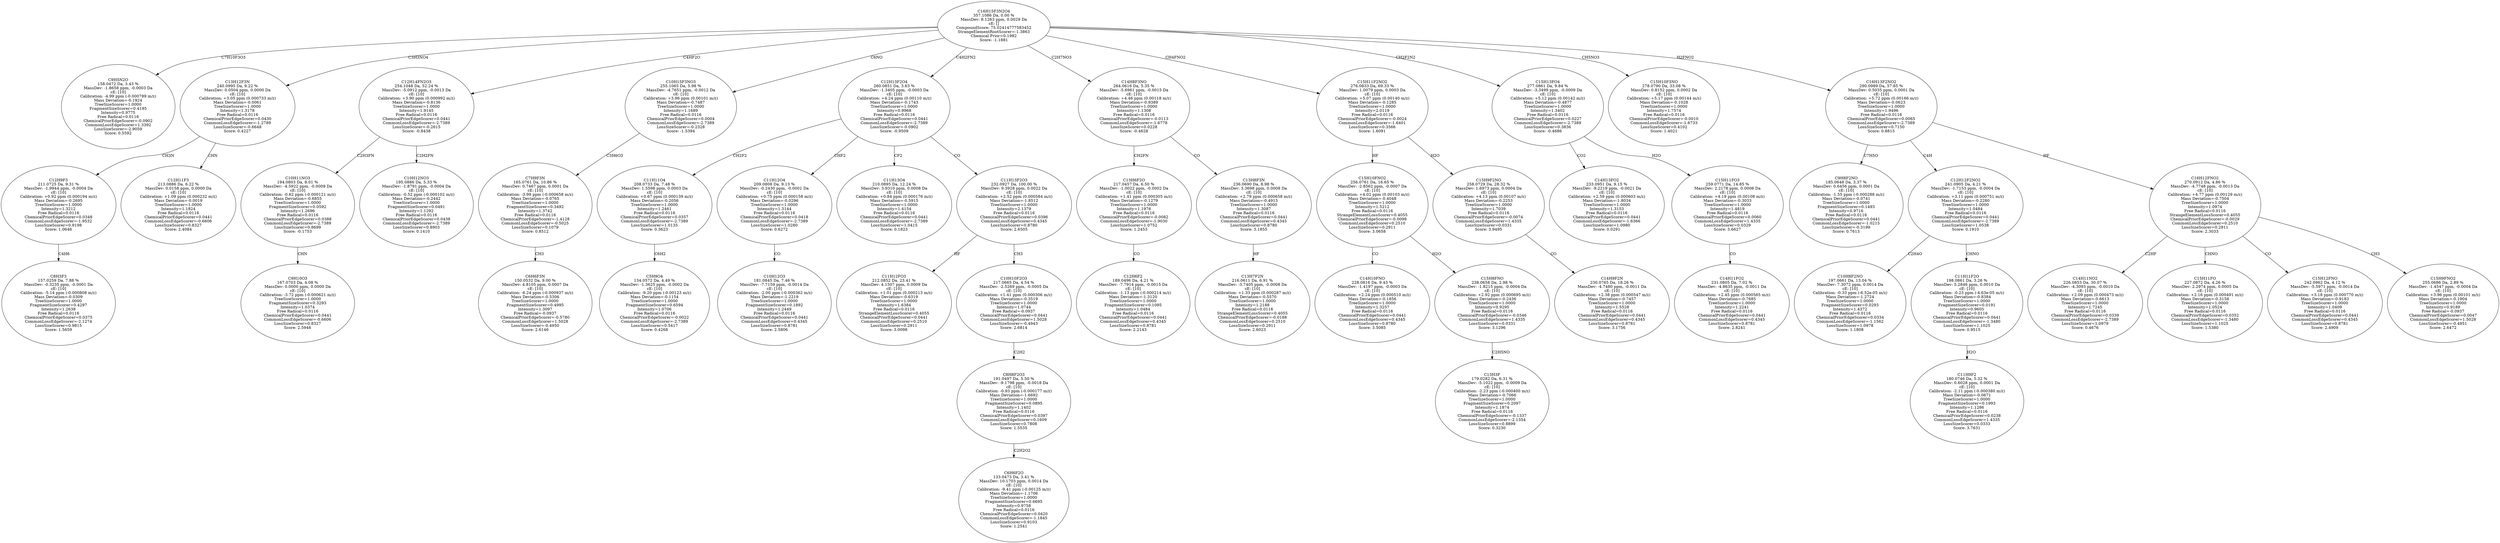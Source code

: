 strict digraph {
v1 [label="C9H5N2O\n158.0472 Da, 3.43 %\nMassDev: -1.8658 ppm, -0.0003 Da\ncE: [10]\nCalibration: -4.99 ppm (-0.000789 m/z)\nMass Deviation=-0.1924\nTreeSizeScorer=1.0000\nFragmentSizeScorer=0.4195\nIntensity=0.9775\nFree Radical=0.0116\nChemicalPriorEdgeScorer=-0.0902\nCommonLossEdgeScorer=1.3392\nLossSizeScorer=-2.9059\nScore: 0.5592"];
v2 [label="C8H3F3\n157.0259 Da, 7.88 %\nMassDev: -0.3235 ppm, -0.0001 Da\ncE: [10]\nCalibration: -5.14 ppm (-0.000808 m/z)\nMass Deviation=-0.0309\nTreeSizeScorer=1.0000\nFragmentSizeScorer=0.4297\nIntensity=1.2638\nFree Radical=0.0116\nChemicalPriorEdgeScorer=0.0375\nCommonLossEdgeScorer=-2.1274\nLossSizeScorer=0.9815\nScore: 1.5659"];
v3 [label="C12H9F3\n211.0725 Da, 9.31 %\nMassDev: -1.9944 ppm, -0.0004 Da\ncE: [10]\nCalibration: +0.92 ppm (0.000194 m/z)\nMass Deviation=-0.2695\nTreeSizeScorer=1.0000\nIntensity=1.3212\nFree Radical=0.0116\nChemicalPriorEdgeScorer=0.0348\nCommonLossEdgeScorer=-1.9532\nLossSizeScorer=0.9198\nScore: 1.0646"];
v4 [label="C12H11F3\n213.0886 Da, 6.22 %\nMassDev: 0.0158 ppm, 0.0000 Da\ncE: [10]\nCalibration: +1.09 ppm (0.000232 m/z)\nMass Deviation=-0.0019\nTreeSizeScorer=1.0000\nIntensity=1.1824\nFree Radical=0.0116\nChemicalPriorEdgeScorer=0.0441\nCommonLossEdgeScorer=-0.6606\nLossSizeScorer=0.8327\nScore: 2.4084"];
v5 [label="C13H12F3N\n240.0995 Da, 9.22 %\nMassDev: 0.0504 ppm, 0.0000 Da\ncE: [10]\nCalibration: +3.05 ppm (0.000733 m/z)\nMass Deviation=-0.0061\nTreeSizeScorer=1.0000\nIntensity=1.3178\nFree Radical=0.0116\nChemicalPriorEdgeScorer=0.0430\nCommonLossEdgeScorer=-1.2789\nLossSizeScorer=-0.6648\nScore: 0.4227"];
v6 [label="C9H10O3\n167.0703 Da, 4.08 %\nMassDev: 0.0000 ppm, 0.0000 Da\ncE: [10]\nCalibration: -3.72 ppm (-0.000621 m/z)\nTreeSizeScorer=1.0000\nFragmentSizeScorer=0.3293\nIntensity=1.0374\nFree Radical=0.0116\nChemicalPriorEdgeScorer=0.0441\nCommonLossEdgeScorer=-0.6606\nLossSizeScorer=0.8327\nScore: 2.5946"];
v7 [label="C10H11NO3\n194.0803 Da, 8.01 %\nMassDev: -4.5922 ppm, -0.0009 Da\ncE: [10]\nCalibration: -0.62 ppm (-0.000121 m/z)\nMass Deviation=-0.6855\nTreeSizeScorer=1.0000\nFragmentSizeScorer=0.0592\nIntensity=1.2696\nFree Radical=0.0116\nChemicalPriorEdgeScorer=0.0388\nCommonLossEdgeScorer=-2.7389\nLossSizeScorer=0.8699\nScore: -0.1753"];
v8 [label="C10H12NO3\n195.0886 Da, 5.33 %\nMassDev: -1.8791 ppm, -0.0004 Da\ncE: [10]\nCalibration: -0.52 ppm (-0.000102 m/z)\nMass Deviation=-0.2442\nTreeSizeScorer=1.0000\nFragmentSizeScorer=0.0491\nIntensity=1.1292\nFree Radical=0.0116\nChemicalPriorEdgeScorer=0.0438\nCommonLossEdgeScorer=-2.7389\nLossSizeScorer=0.8903\nScore: 0.1410"];
v9 [label="C12H14FN2O3\n254.1048 Da, 52.24 %\nMassDev: -5.0912 ppm, -0.0013 Da\ncE: [10]\nCalibration: +3.90 ppm (0.000992 m/z)\nMass Deviation=-0.8136\nTreeSizeScorer=1.0000\nIntensity=1.9145\nFree Radical=0.0116\nChemicalPriorEdgeScorer=0.0441\nCommonLossEdgeScorer=-2.7389\nLossSizeScorer=-0.2615\nScore: -0.8438"];
v10 [label="C6H6F3N\n150.0532 Da, 9.00 %\nMassDev: 4.8105 ppm, 0.0007 Da\ncE: [10]\nCalibration: -6.24 ppm (-0.000937 m/z)\nMass Deviation=-0.5306\nTreeSizeScorer=1.0000\nFragmentSizeScorer=0.4995\nIntensity=1.3097\nFree Radical=-0.0937\nChemicalPriorEdgeScorer=-0.5780\nCommonLossEdgeScorer=1.5028\nLossSizeScorer=-0.4950\nScore: 2.6146"];
v11 [label="C7H9F3N\n165.0761 Da, 10.86 %\nMassDev: 0.7467 ppm, 0.0001 Da\ncE: [10]\nCalibration: -3.99 ppm (-0.000658 m/z)\nMass Deviation=-0.0765\nTreeSizeScorer=1.0000\nFragmentSizeScorer=0.3492\nIntensity=1.3742\nFree Radical=0.0116\nChemicalPriorEdgeScorer=-1.4128\nCommonLossEdgeScorer=-0.5025\nLossSizeScorer=0.1079\nScore: 0.8512"];
v12 [label="C10H15F3NO3\n255.1065 Da, 5.98 %\nMassDev: -4.7651 ppm, -0.0012 Da\ncE: [10]\nCalibration: +3.96 ppm (0.00101 m/z)\nMass Deviation=-0.7487\nTreeSizeScorer=1.0000\nIntensity=1.1689\nFree Radical=0.0116\nChemicalPriorEdgeScorer=0.0004\nCommonLossEdgeScorer=-2.7389\nLossSizeScorer=-0.2328\nScore: -1.5394"];
v13 [label="C5H9O4\n134.0572 Da, 4.49 %\nMassDev: -1.3625 ppm, -0.0002 Da\ncE: [10]\nCalibration: -9.20 ppm (-0.00123 m/z)\nMass Deviation=-0.1154\nTreeSizeScorer=1.0000\nFragmentSizeScorer=0.6594\nIntensity=1.0706\nFree Radical=0.0116\nChemicalPriorEdgeScorer=-0.0022\nCommonLossEdgeScorer=-2.7389\nLossSizeScorer=0.5417\nScore: 0.4268"];
v14 [label="C11H11O4\n208.0733 Da, 7.48 %\nMassDev: 1.5598 ppm, 0.0003 Da\ncE: [10]\nCalibration: +0.67 ppm (0.000139 m/z)\nMass Deviation=-0.2056\nTreeSizeScorer=1.0000\nIntensity=1.2461\nFree Radical=0.0116\nChemicalPriorEdgeScorer=0.0357\nCommonLossEdgeScorer=-2.7389\nLossSizeScorer=1.0135\nScore: 0.3623"];
v15 [label="C10H12O3\n181.0845 Da, 7.46 %\nMassDev: -7.7159 ppm, -0.0014 Da\ncE: [10]\nCalibration: -2.00 ppm (-0.000362 m/z)\nMass Deviation=-1.2219\nTreeSizeScorer=1.0000\nFragmentSizeScorer=0.1892\nIntensity=1.2449\nFree Radical=0.0116\nChemicalPriorEdgeScorer=0.0441\nCommonLossEdgeScorer=0.4345\nLossSizeScorer=0.8781\nScore: 2.5806"];
v16 [label="C11H12O4\n209.0808 Da, 9.13 %\nMassDev: -0.2430 ppm, -0.0001 Da\ncE: [10]\nCalibration: +0.75 ppm (0.000158 m/z)\nMass Deviation=-0.0296\nTreeSizeScorer=1.0000\nIntensity=1.3144\nFree Radical=0.0116\nChemicalPriorEdgeScorer=0.0418\nCommonLossEdgeScorer=-2.7389\nLossSizeScorer=1.0280\nScore: 0.6272"];
v17 [label="C11H13O4\n210.0895 Da, 12.24 %\nMassDev: 3.9310 ppm, 0.0008 Da\ncE: [10]\nCalibration: +0.84 ppm (0.000176 m/z)\nMass Deviation=-0.5915\nTreeSizeScorer=1.0000\nIntensity=1.4154\nFree Radical=0.0116\nChemicalPriorEdgeScorer=0.0441\nCommonLossEdgeScorer=-2.7389\nLossSizeScorer=1.0415\nScore: 0.1823"];
v18 [label="C11H12FO3\n212.0852 Da, 23.41 %\nMassDev: 4.1507 ppm, 0.0009 Da\ncE: [10]\nCalibration: +1.01 ppm (0.000213 m/z)\nMass Deviation=-0.6319\nTreeSizeScorer=1.0000\nIntensity=1.6384\nFree Radical=0.0116\nStrangeElementLossScorer=0.4055\nChemicalPriorEdgeScorer=0.0441\nCommonLossEdgeScorer=0.2510\nLossSizeScorer=0.2911\nScore: 3.0098"];
v19 [label="C6H6F2O\n133.0473 Da, 3.41 %\nMassDev: 10.1703 ppm, 0.0014 Da\ncE: [10]\nCalibration: -9.41 ppm (-0.00125 m/z)\nMass Deviation=-1.1706\nTreeSizeScorer=1.0000\nFragmentSizeScorer=0.6695\nIntensity=0.9758\nFree Radical=0.0116\nChemicalPriorEdgeScorer=0.0420\nCommonLossEdgeScorer=-1.1845\nLossSizeScorer=0.9103\nScore: 1.2541"];
v20 [label="C8H8F2O3\n191.0497 Da, 5.50 %\nMassDev: -9.1798 ppm, -0.0018 Da\ncE: [10]\nCalibration: -0.93 ppm (-0.000177 m/z)\nMass Deviation=-1.6692\nTreeSizeScorer=1.0000\nFragmentSizeScorer=0.0895\nIntensity=1.1402\nFree Radical=0.0116\nChemicalPriorEdgeScorer=0.0397\nCommonLossEdgeScorer=0.1609\nLossSizeScorer=0.7808\nScore: 1.5535"];
v21 [label="C10H10F2O3\n217.0665 Da, 4.54 %\nMassDev: -2.5269 ppm, -0.0005 Da\ncE: [10]\nCalibration: +1.41 ppm (0.000306 m/z)\nMass Deviation=-0.3519\nTreeSizeScorer=1.0000\nIntensity=1.0744\nFree Radical=-0.0937\nChemicalPriorEdgeScorer=0.0441\nCommonLossEdgeScorer=1.5028\nLossSizeScorer=-0.4943\nScore: 2.6814"];
v22 [label="C11H13F2O3\n232.0927 Da, 100.00 %\nMassDev: 9.3928 ppm, 0.0022 Da\ncE: [10]\nCalibration: +2.52 ppm (0.000584 m/z)\nMass Deviation=-1.8512\nTreeSizeScorer=1.0000\nIntensity=2.1379\nFree Radical=0.0116\nChemicalPriorEdgeScorer=0.0396\nCommonLossEdgeScorer=0.4345\nLossSizeScorer=0.8780\nScore: 2.6505"];
v23 [label="C12H13F2O4\n260.0851 Da, 3.63 %\nMassDev: -1.3405 ppm, -0.0003 Da\ncE: [10]\nCalibration: +4.24 ppm (0.00110 m/z)\nMass Deviation=-0.1743\nTreeSizeScorer=1.0000\nIntensity=0.9968\nFree Radical=0.0116\nChemicalPriorEdgeScorer=0.0441\nCommonLossEdgeScorer=-2.7389\nLossSizeScorer=-0.0902\nScore: -0.9509"];
v24 [label="C12H6F2\n189.0496 Da, 4.21 %\nMassDev: -7.7914 ppm, -0.0015 Da\ncE: [10]\nCalibration: -1.13 ppm (-0.000214 m/z)\nMass Deviation=-1.3120\nTreeSizeScorer=1.0000\nFragmentSizeScorer=0.1095\nIntensity=1.0484\nFree Radical=0.0116\nChemicalPriorEdgeScorer=0.0441\nCommonLossEdgeScorer=0.4345\nLossSizeScorer=0.8781\nScore: 2.2143"];
v25 [label="C13H6F2O\n217.0457 Da, 6.50 %\nMassDev: -1.0022 ppm, -0.0002 Da\ncE: [10]\nCalibration: +1.41 ppm (0.000305 m/z)\nMass Deviation=-0.1279\nTreeSizeScorer=1.0000\nIntensity=1.1976\nFree Radical=0.0116\nChemicalPriorEdgeScorer=-0.0082\nCommonLossEdgeScorer=-1.9030\nLossSizeScorer=1.0752\nScore: 1.2453"];
v26 [label="C13H7F2N\n216.0611 Da, 6.91 %\nMassDev: -3.7405 ppm, -0.0008 Da\ncE: [10]\nCalibration: +1.33 ppm (0.000287 m/z)\nMass Deviation=-0.5570\nTreeSizeScorer=1.0000\nIntensity=1.2188\nFree Radical=0.0116\nStrangeElementLossScorer=0.4055\nChemicalPriorEdgeScorer=-0.0188\nCommonLossEdgeScorer=0.2510\nLossSizeScorer=0.2911\nScore: 2.6023"];
v27 [label="C13H8F3N\n236.0690 Da, 8.98 %\nMassDev: 3.3698 ppm, 0.0008 Da\ncE: [10]\nCalibration: +2.79 ppm (0.000658 m/z)\nMass Deviation=-0.4915\nTreeSizeScorer=1.0000\nIntensity=1.3087\nFree Radical=0.0116\nChemicalPriorEdgeScorer=0.0441\nCommonLossEdgeScorer=0.4345\nLossSizeScorer=0.8780\nScore: 3.1855"];
v28 [label="C14H8F3NO\n264.0616 Da, 5.35 %\nMassDev: -5.6961 ppm, -0.0015 Da\ncE: [10]\nCalibration: +4.46 ppm (0.00118 m/z)\nMass Deviation=-0.9389\nTreeSizeScorer=1.0000\nIntensity=1.1308\nFree Radical=0.0116\nChemicalPriorEdgeScorer=-0.0113\nCommonLossEdgeScorer=-1.6778\nLossSizeScorer=0.0228\nScore: -0.4628"];
v29 [label="C14H10FNO\n228.0816 Da, 9.43 %\nMassDev: -1.4197 ppm, -0.0003 Da\ncE: [10]\nCalibration: +2.24 ppm (0.000510 m/z)\nMass Deviation=-0.1856\nTreeSizeScorer=1.0000\nIntensity=1.3257\nFree Radical=0.0116\nChemicalPriorEdgeScorer=0.0441\nCommonLossEdgeScorer=0.4345\nLossSizeScorer=0.8780\nScore: 3.5085"];
v30 [label="C13H3F\n179.0282 Da, 6.31 %\nMassDev: -5.1022 ppm, -0.0009 Da\ncE: [10]\nCalibration: -2.23 ppm (-0.000400 m/z)\nMass Deviation=-0.7066\nTreeSizeScorer=1.0000\nFragmentSizeScorer=0.2097\nIntensity=1.1874\nFree Radical=0.0116\nChemicalPriorEdgeScorer=-0.1337\nCommonLossEdgeScorer=-2.1354\nLossSizeScorer=0.8899\nScore: 0.3230"];
v31 [label="C15H8FNO\n238.0658 Da, 2.98 %\nMassDev: -1.8215 ppm, -0.0004 Da\ncE: [10]\nCalibration: +2.92 ppm (0.000695 m/z)\nMass Deviation=-0.2436\nTreeSizeScorer=1.0000\nIntensity=0.9295\nFree Radical=0.0116\nChemicalPriorEdgeScorer=-0.0346\nCommonLossEdgeScorer=1.4335\nLossSizeScorer=0.0331\nScore: 3.1296"];
v32 [label="C15H10FNO2\n256.0761 Da, 16.65 %\nMassDev: -2.8562 ppm, -0.0007 Da\ncE: [10]\nCalibration: +4.02 ppm (0.00103 m/z)\nMass Deviation=-0.4048\nTreeSizeScorer=1.0000\nIntensity=1.5212\nFree Radical=0.0116\nStrangeElementLossScorer=0.4055\nChemicalPriorEdgeScorer=-0.0098\nCommonLossEdgeScorer=0.2510\nLossSizeScorer=0.2911\nScore: 3.0658"];
v33 [label="C14H9F2N\n230.0765 Da, 18.26 %\nMassDev: -4.7480 ppm, -0.0011 Da\ncE: [10]\nCalibration: +2.38 ppm (0.000547 m/z)\nMass Deviation=-0.7457\nTreeSizeScorer=1.0000\nIntensity=1.5528\nFree Radical=0.0116\nChemicalPriorEdgeScorer=0.0441\nCommonLossEdgeScorer=0.4345\nLossSizeScorer=0.8781\nScore: 3.1756"];
v34 [label="C15H9F2NO\n258.0729 Da, 28.32 %\nMassDev: 1.6973 ppm, 0.0004 Da\ncE: [10]\nCalibration: +4.13 ppm (0.00107 m/z)\nMass Deviation=-0.2253\nTreeSizeScorer=1.0000\nIntensity=1.7039\nFree Radical=0.0116\nChemicalPriorEdgeScorer=-0.0074\nCommonLossEdgeScorer=1.4335\nLossSizeScorer=0.0331\nScore: 3.9495"];
v35 [label="C15H11F2NO2\n276.0833 Da, 69.33 %\nMassDev: 1.0079 ppm, 0.0003 Da\ncE: [10]\nCalibration: +5.07 ppm (0.00140 m/z)\nMass Deviation=-0.1285\nTreeSizeScorer=1.0000\nIntensity=2.0119\nFree Radical=0.0116\nChemicalPriorEdgeScorer=-0.0024\nCommonLossEdgeScorer=-1.6401\nLossSizeScorer=0.3566\nScore: 1.6091"];
v36 [label="C14H13FO2\n233.0951 Da, 9.15 %\nMassDev: -9.2219 ppm, -0.0021 Da\ncE: [10]\nCalibration: +2.59 ppm (0.000603 m/z)\nMass Deviation=-1.8034\nTreeSizeScorer=1.0000\nIntensity=1.3153\nFree Radical=0.0116\nChemicalPriorEdgeScorer=0.0441\nCommonLossEdgeScorer=-1.6366\nLossSizeScorer=1.0980\nScore: 0.0291"];
v37 [label="C14H11FO2\n231.0805 Da, 7.02 %\nMassDev: -4.8635 ppm, -0.0011 Da\ncE: [10]\nCalibration: +2.45 ppm (0.000565 m/z)\nMass Deviation=-0.7685\nTreeSizeScorer=1.0000\nIntensity=1.2241\nFree Radical=0.0116\nChemicalPriorEdgeScorer=0.0441\nCommonLossEdgeScorer=0.4345\nLossSizeScorer=0.8781\nScore: 2.8241"];
v38 [label="C15H11FO3\n259.0771 Da, 14.85 %\nMassDev: 2.2178 ppm, 0.0006 Da\ncE: [10]\nCalibration: +4.19 ppm (0.00108 m/z)\nMass Deviation=-0.3033\nTreeSizeScorer=1.0000\nIntensity=1.4819\nFree Radical=0.0116\nChemicalPriorEdgeScorer=0.0060\nCommonLossEdgeScorer=1.4335\nLossSizeScorer=0.0329\nScore: 3.6627"];
v39 [label="C15H13FO4\n277.0861 Da, 9.84 %\nMassDev: -3.3499 ppm, -0.0009 Da\ncE: [10]\nCalibration: +5.12 ppm (0.00142 m/z)\nMass Deviation=-0.4877\nTreeSizeScorer=1.0000\nIntensity=1.3402\nFree Radical=0.0116\nChemicalPriorEdgeScorer=0.0227\nCommonLossEdgeScorer=-2.7389\nLossSizeScorer=0.3836\nScore: -0.4686"];
v40 [label="C15H10F3NO\n278.0790 Da, 33.08 %\nMassDev: 0.8152 ppm, 0.0002 Da\ncE: [10]\nCalibration: +5.17 ppm (0.00144 m/z)\nMass Deviation=-0.1028\nTreeSizeScorer=1.0000\nIntensity=1.7574\nFree Radical=0.0116\nChemicalPriorEdgeScorer=-0.0010\nCommonLossEdgeScorer=-1.6733\nLossSizeScorer=0.4102\nScore: 1.4021"];
v41 [label="C9H8F2NO\n185.0648 Da, 3.37 %\nMassDev: 0.6456 ppm, 0.0001 Da\ncE: [10]\nCalibration: -1.55 ppm (-0.000288 m/z)\nMass Deviation=-0.0741\nTreeSizeScorer=1.0000\nFragmentSizeScorer=0.1493\nIntensity=0.9716\nFree Radical=0.0116\nChemicalPriorEdgeScorer=0.0441\nCommonLossEdgeScorer=-1.0215\nLossSizeScorer=-0.3199\nScore: 0.7613"];
v42 [label="C10H8F2NO\n197.0661 Da, 13.04 %\nMassDev: 7.3072 ppm, 0.0014 Da\ncE: [10]\nCalibration: -0.33 ppm (-6.52e-05 m/z)\nMass Deviation=-1.2724\nTreeSizeScorer=1.0000\nFragmentSizeScorer=0.0293\nIntensity=1.4372\nFree Radical=0.0116\nChemicalPriorEdgeScorer=0.0334\nCommonLossEdgeScorer=-1.1562\nLossSizeScorer=1.0978\nScore: 1.1808"];
v43 [label="C11H9F2\n180.0746 Da, 5.32 %\nMassDev: 0.6028 ppm, 0.0001 Da\ncE: [10]\nCalibration: -2.11 ppm (-0.000380 m/z)\nMass Deviation=-0.0671\nTreeSizeScorer=1.0000\nFragmentSizeScorer=0.1993\nIntensity=1.1286\nFree Radical=0.0116\nChemicalPriorEdgeScorer=0.0238\nCommonLossEdgeScorer=1.4335\nLossSizeScorer=0.0333\nScore: 3.7631"];
v44 [label="C11H11F2O\n198.0861 Da, 3.26 %\nMassDev: 5.2846 ppm, 0.0010 Da\ncE: [10]\nCalibration: -0.23 ppm (-4.63e-05 m/z)\nMass Deviation=-0.8384\nTreeSizeScorer=1.0000\nFragmentSizeScorer=0.0191\nIntensity=0.9605\nFree Radical=0.0116\nChemicalPriorEdgeScorer=0.0441\nCommonLossEdgeScorer=-1.3480\nLossSizeScorer=1.1025\nScore: 0.9515"];
v45 [label="C12H12F2NO2\n241.0905 Da, 4.21 %\nMassDev: -1.7153 ppm, -0.0004 Da\ncE: [10]\nCalibration: +3.11 ppm (0.000751 m/z)\nMass Deviation=-0.2280\nTreeSizeScorer=1.0000\nIntensity=1.0484\nFree Radical=0.0116\nChemicalPriorEdgeScorer=0.0441\nCommonLossEdgeScorer=-2.7389\nLossSizeScorer=1.0538\nScore: 0.1910"];
v46 [label="C14H11NO2\n226.0853 Da, 30.07 %\nMassDev: -4.3093 ppm, -0.0010 Da\ncE: [10]\nCalibration: +2.09 ppm (0.000473 m/z)\nMass Deviation=-0.6613\nTreeSizeScorer=1.0000\nIntensity=1.7245\nFree Radical=0.0116\nChemicalPriorEdgeScorer=0.0339\nCommonLossEdgeScorer=-2.7389\nLossSizeScorer=1.0979\nScore: 0.4676"];
v47 [label="C15H11FO\n227.0872 Da, 4.26 %\nMassDev: 2.2974 ppm, 0.0005 Da\ncE: [10]\nCalibration: +2.16 ppm (0.000491 m/z)\nMass Deviation=-0.3158\nTreeSizeScorer=1.0000\nIntensity=1.0524\nFree Radical=0.0116\nChemicalPriorEdgeScorer=0.0352\nCommonLossEdgeScorer=-1.3480\nLossSizeScorer=1.1025\nScore: 1.5380"];
v48 [label="C15H12FNO\n242.0962 Da, 4.12 %\nMassDev: -5.5971 ppm, -0.0014 Da\ncE: [10]\nCalibration: +3.18 ppm (0.000770 m/z)\nMass Deviation=-0.9183\nTreeSizeScorer=1.0000\nIntensity=1.0409\nFree Radical=0.0116\nChemicalPriorEdgeScorer=0.0441\nCommonLossEdgeScorer=0.4345\nLossSizeScorer=0.8781\nScore: 2.4909"];
v49 [label="C15H9FNO2\n255.0686 Da, 2.89 %\nMassDev: -1.4547 ppm, -0.0004 Da\ncE: [10]\nCalibration: +3.96 ppm (0.00101 m/z)\nMass Deviation=-0.1904\nTreeSizeScorer=1.0000\nIntensity=0.9189\nFree Radical=-0.0937\nChemicalPriorEdgeScorer=0.0047\nCommonLossEdgeScorer=1.5028\nLossSizeScorer=-0.4951\nScore: 2.6472"];
v50 [label="C16H12FNO2\n270.0912 Da, 4.86 %\nMassDev: -4.7748 ppm, -0.0013 Da\ncE: [10]\nCalibration: +4.77 ppm (0.00129 m/z)\nMass Deviation=-0.7504\nTreeSizeScorer=1.0000\nIntensity=1.0974\nFree Radical=0.0116\nStrangeElementLossScorer=0.4055\nChemicalPriorEdgeScorer=-0.0029\nCommonLossEdgeScorer=0.2510\nLossSizeScorer=0.2911\nScore: 2.3033"];
v51 [label="C16H13F2NO2\n290.0989 Da, 57.85 %\nMassDev: 0.5035 ppm, 0.0001 Da\ncE: [10]\nCalibration: +5.72 ppm (0.00166 m/z)\nMass Deviation=-0.0623\nTreeSizeScorer=1.0000\nIntensity=1.9496\nFree Radical=0.0116\nChemicalPriorEdgeScorer=0.0065\nCommonLossEdgeScorer=-2.7389\nLossSizeScorer=0.7150\nScore: 0.8815"];
v52 [label="C16H15F3N2O4\n357.1086 Da, 0.00 %\nMassDev: 8.1263 ppm, 0.0029 Da\ncE: []\nCompoundScore: 75.02414777583452\nStrangeElementRootScorer=-1.3863\nChemical Prior=0.1982\nScore: -1.1881"];
v52 -> v1 [label="C7H10F3O3"];
v3 -> v2 [label="C4H6"];
v5 -> v3 [label="CH3N"];
v5 -> v4 [label="CHN"];
v52 -> v5 [label="C3H3NO4"];
v7 -> v6 [label="CHN"];
v9 -> v7 [label="C2H3FN"];
v9 -> v8 [label="C2H2FN"];
v52 -> v9 [label="C4HF2O"];
v11 -> v10 [label="CH3"];
v12 -> v11 [label="C3H6O3"];
v52 -> v12 [label="C6NO"];
v14 -> v13 [label="C6H2"];
v23 -> v14 [label="CH2F2"];
v16 -> v15 [label="CO"];
v23 -> v16 [label="CHF2"];
v23 -> v17 [label="CF2"];
v22 -> v18 [label="HF"];
v20 -> v19 [label="C2H2O2"];
v21 -> v20 [label="C2H2"];
v22 -> v21 [label="CH3"];
v23 -> v22 [label="CO"];
v52 -> v23 [label="C4H2FN2"];
v25 -> v24 [label="CO"];
v28 -> v25 [label="CH2FN"];
v27 -> v26 [label="HF"];
v28 -> v27 [label="CO"];
v52 -> v28 [label="C2H7NO3"];
v32 -> v29 [label="CO"];
v31 -> v30 [label="C2H5NO"];
v32 -> v31 [label="H2O"];
v35 -> v32 [label="HF"];
v34 -> v33 [label="CO"];
v35 -> v34 [label="H2O"];
v52 -> v35 [label="CH4FNO2"];
v39 -> v36 [label="CO2"];
v38 -> v37 [label="CO"];
v39 -> v38 [label="H2O"];
v52 -> v39 [label="CH2F2N2"];
v52 -> v40 [label="CH5NO3"];
v51 -> v41 [label="C7H5O"];
v45 -> v42 [label="C2H4O"];
v44 -> v43 [label="H2O"];
v45 -> v44 [label="CHNO"];
v51 -> v45 [label="C4H"];
v50 -> v46 [label="C2HF"];
v50 -> v47 [label="CHNO"];
v50 -> v48 [label="CO"];
v50 -> v49 [label="CH3"];
v51 -> v50 [label="HF"];
v52 -> v51 [label="H2FNO2"];
}